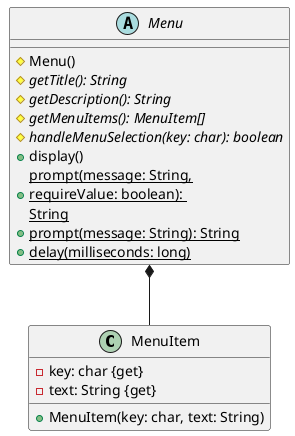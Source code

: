 @startuml

class MenuItem {
    - key: char {get}
    - text: String {get}
    + MenuItem(key: char, text: String)
}

abstract class Menu {
    # Menu()
    # getTitle(): String {abstract}
    # getDescription(): String {abstract}
    # getMenuItems(): MenuItem[] {abstract}
    # handleMenuSelection(key: char): boolean {abstract}
    + display()
    + prompt(message: String,\nrequireValue: boolean): \nString {static}
    + prompt(message: String): String {static}
    + delay(milliseconds: long) {static}
}

Menu *-- MenuItem

@enduml
